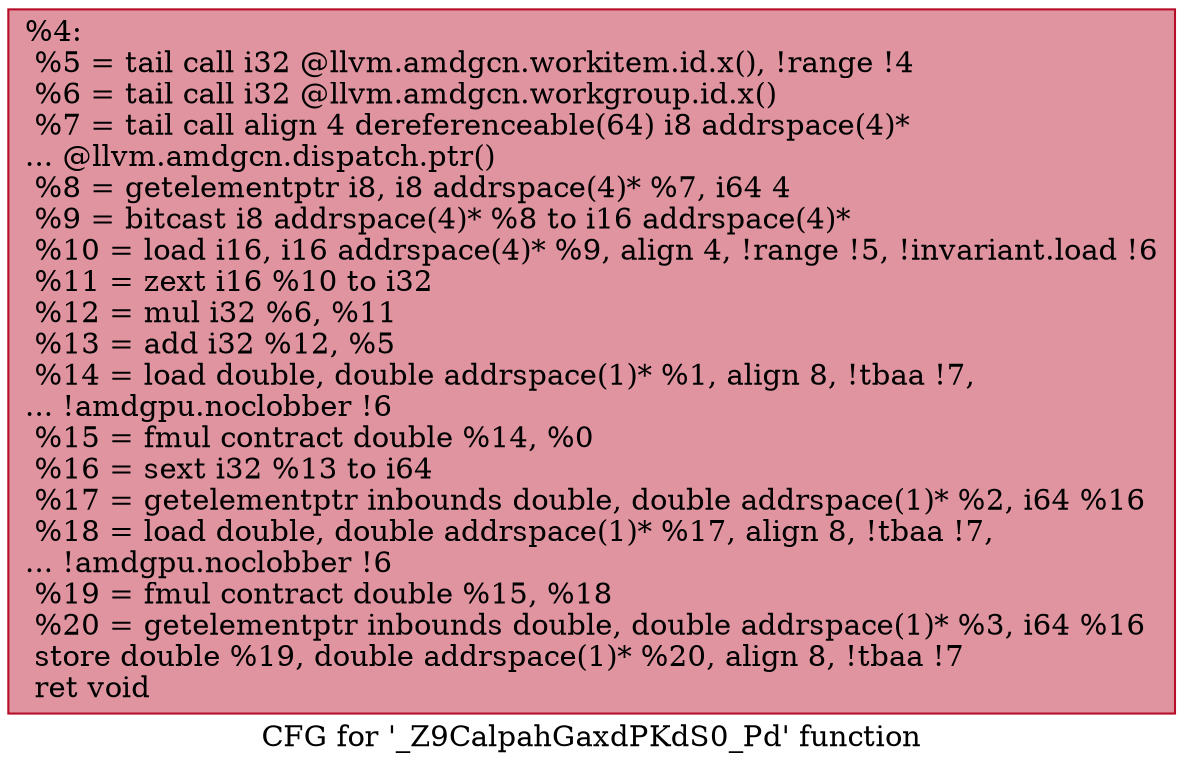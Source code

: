 digraph "CFG for '_Z9CalpahGaxdPKdS0_Pd' function" {
	label="CFG for '_Z9CalpahGaxdPKdS0_Pd' function";

	Node0x4808030 [shape=record,color="#b70d28ff", style=filled, fillcolor="#b70d2870",label="{%4:\l  %5 = tail call i32 @llvm.amdgcn.workitem.id.x(), !range !4\l  %6 = tail call i32 @llvm.amdgcn.workgroup.id.x()\l  %7 = tail call align 4 dereferenceable(64) i8 addrspace(4)*\l... @llvm.amdgcn.dispatch.ptr()\l  %8 = getelementptr i8, i8 addrspace(4)* %7, i64 4\l  %9 = bitcast i8 addrspace(4)* %8 to i16 addrspace(4)*\l  %10 = load i16, i16 addrspace(4)* %9, align 4, !range !5, !invariant.load !6\l  %11 = zext i16 %10 to i32\l  %12 = mul i32 %6, %11\l  %13 = add i32 %12, %5\l  %14 = load double, double addrspace(1)* %1, align 8, !tbaa !7,\l... !amdgpu.noclobber !6\l  %15 = fmul contract double %14, %0\l  %16 = sext i32 %13 to i64\l  %17 = getelementptr inbounds double, double addrspace(1)* %2, i64 %16\l  %18 = load double, double addrspace(1)* %17, align 8, !tbaa !7,\l... !amdgpu.noclobber !6\l  %19 = fmul contract double %15, %18\l  %20 = getelementptr inbounds double, double addrspace(1)* %3, i64 %16\l  store double %19, double addrspace(1)* %20, align 8, !tbaa !7\l  ret void\l}"];
}
